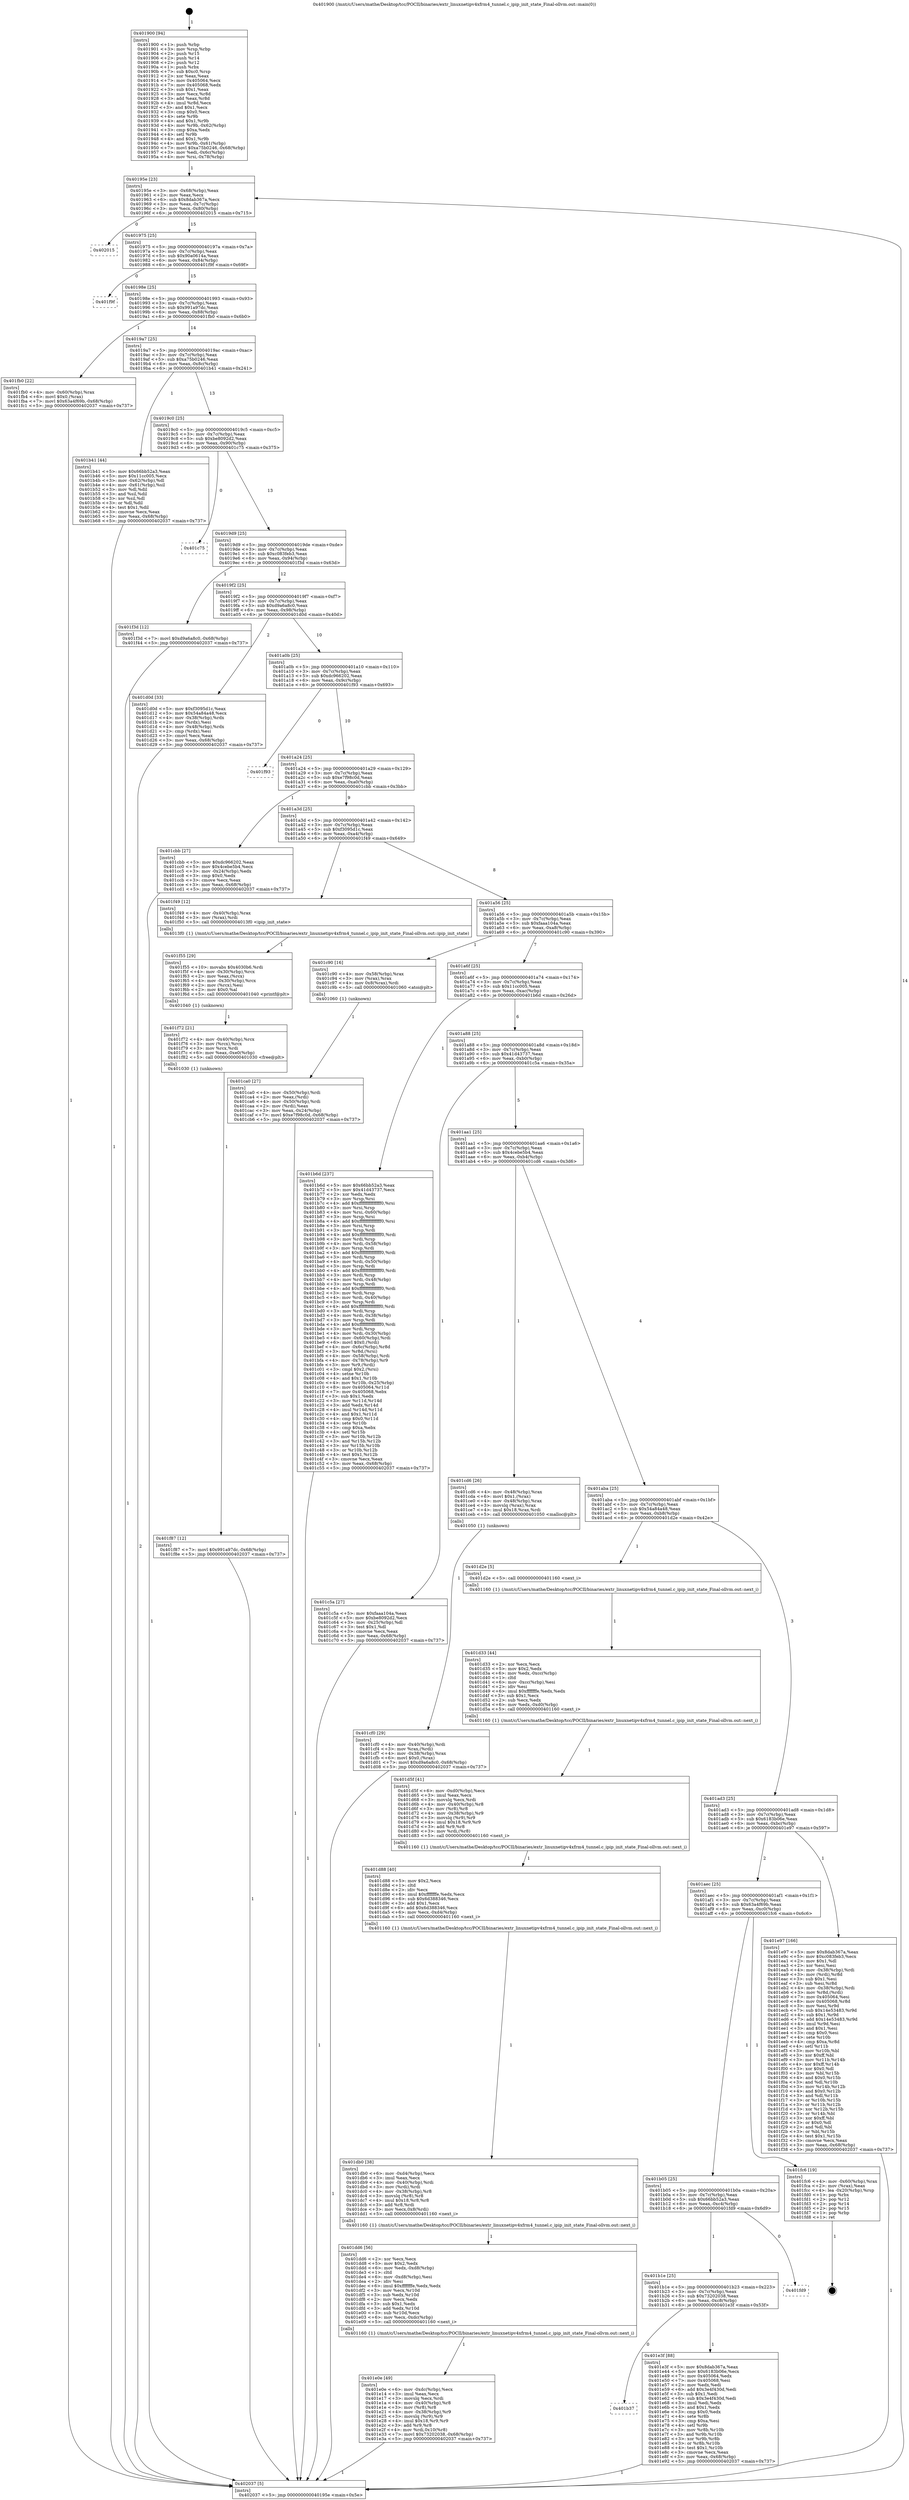 digraph "0x401900" {
  label = "0x401900 (/mnt/c/Users/mathe/Desktop/tcc/POCII/binaries/extr_linuxnetipv4xfrm4_tunnel.c_ipip_init_state_Final-ollvm.out::main(0))"
  labelloc = "t"
  node[shape=record]

  Entry [label="",width=0.3,height=0.3,shape=circle,fillcolor=black,style=filled]
  "0x40195e" [label="{
     0x40195e [23]\l
     | [instrs]\l
     &nbsp;&nbsp;0x40195e \<+3\>: mov -0x68(%rbp),%eax\l
     &nbsp;&nbsp;0x401961 \<+2\>: mov %eax,%ecx\l
     &nbsp;&nbsp;0x401963 \<+6\>: sub $0x8dab367a,%ecx\l
     &nbsp;&nbsp;0x401969 \<+3\>: mov %eax,-0x7c(%rbp)\l
     &nbsp;&nbsp;0x40196c \<+3\>: mov %ecx,-0x80(%rbp)\l
     &nbsp;&nbsp;0x40196f \<+6\>: je 0000000000402015 \<main+0x715\>\l
  }"]
  "0x402015" [label="{
     0x402015\l
  }", style=dashed]
  "0x401975" [label="{
     0x401975 [25]\l
     | [instrs]\l
     &nbsp;&nbsp;0x401975 \<+5\>: jmp 000000000040197a \<main+0x7a\>\l
     &nbsp;&nbsp;0x40197a \<+3\>: mov -0x7c(%rbp),%eax\l
     &nbsp;&nbsp;0x40197d \<+5\>: sub $0x90a0614a,%eax\l
     &nbsp;&nbsp;0x401982 \<+6\>: mov %eax,-0x84(%rbp)\l
     &nbsp;&nbsp;0x401988 \<+6\>: je 0000000000401f9f \<main+0x69f\>\l
  }"]
  Exit [label="",width=0.3,height=0.3,shape=circle,fillcolor=black,style=filled,peripheries=2]
  "0x401f9f" [label="{
     0x401f9f\l
  }", style=dashed]
  "0x40198e" [label="{
     0x40198e [25]\l
     | [instrs]\l
     &nbsp;&nbsp;0x40198e \<+5\>: jmp 0000000000401993 \<main+0x93\>\l
     &nbsp;&nbsp;0x401993 \<+3\>: mov -0x7c(%rbp),%eax\l
     &nbsp;&nbsp;0x401996 \<+5\>: sub $0x991a97dc,%eax\l
     &nbsp;&nbsp;0x40199b \<+6\>: mov %eax,-0x88(%rbp)\l
     &nbsp;&nbsp;0x4019a1 \<+6\>: je 0000000000401fb0 \<main+0x6b0\>\l
  }"]
  "0x401f87" [label="{
     0x401f87 [12]\l
     | [instrs]\l
     &nbsp;&nbsp;0x401f87 \<+7\>: movl $0x991a97dc,-0x68(%rbp)\l
     &nbsp;&nbsp;0x401f8e \<+5\>: jmp 0000000000402037 \<main+0x737\>\l
  }"]
  "0x401fb0" [label="{
     0x401fb0 [22]\l
     | [instrs]\l
     &nbsp;&nbsp;0x401fb0 \<+4\>: mov -0x60(%rbp),%rax\l
     &nbsp;&nbsp;0x401fb4 \<+6\>: movl $0x0,(%rax)\l
     &nbsp;&nbsp;0x401fba \<+7\>: movl $0x63a4f69b,-0x68(%rbp)\l
     &nbsp;&nbsp;0x401fc1 \<+5\>: jmp 0000000000402037 \<main+0x737\>\l
  }"]
  "0x4019a7" [label="{
     0x4019a7 [25]\l
     | [instrs]\l
     &nbsp;&nbsp;0x4019a7 \<+5\>: jmp 00000000004019ac \<main+0xac\>\l
     &nbsp;&nbsp;0x4019ac \<+3\>: mov -0x7c(%rbp),%eax\l
     &nbsp;&nbsp;0x4019af \<+5\>: sub $0xa75b0246,%eax\l
     &nbsp;&nbsp;0x4019b4 \<+6\>: mov %eax,-0x8c(%rbp)\l
     &nbsp;&nbsp;0x4019ba \<+6\>: je 0000000000401b41 \<main+0x241\>\l
  }"]
  "0x401f72" [label="{
     0x401f72 [21]\l
     | [instrs]\l
     &nbsp;&nbsp;0x401f72 \<+4\>: mov -0x40(%rbp),%rcx\l
     &nbsp;&nbsp;0x401f76 \<+3\>: mov (%rcx),%rcx\l
     &nbsp;&nbsp;0x401f79 \<+3\>: mov %rcx,%rdi\l
     &nbsp;&nbsp;0x401f7c \<+6\>: mov %eax,-0xe0(%rbp)\l
     &nbsp;&nbsp;0x401f82 \<+5\>: call 0000000000401030 \<free@plt\>\l
     | [calls]\l
     &nbsp;&nbsp;0x401030 \{1\} (unknown)\l
  }"]
  "0x401b41" [label="{
     0x401b41 [44]\l
     | [instrs]\l
     &nbsp;&nbsp;0x401b41 \<+5\>: mov $0x66bb52a3,%eax\l
     &nbsp;&nbsp;0x401b46 \<+5\>: mov $0x11cc005,%ecx\l
     &nbsp;&nbsp;0x401b4b \<+3\>: mov -0x62(%rbp),%dl\l
     &nbsp;&nbsp;0x401b4e \<+4\>: mov -0x61(%rbp),%sil\l
     &nbsp;&nbsp;0x401b52 \<+3\>: mov %dl,%dil\l
     &nbsp;&nbsp;0x401b55 \<+3\>: and %sil,%dil\l
     &nbsp;&nbsp;0x401b58 \<+3\>: xor %sil,%dl\l
     &nbsp;&nbsp;0x401b5b \<+3\>: or %dl,%dil\l
     &nbsp;&nbsp;0x401b5e \<+4\>: test $0x1,%dil\l
     &nbsp;&nbsp;0x401b62 \<+3\>: cmovne %ecx,%eax\l
     &nbsp;&nbsp;0x401b65 \<+3\>: mov %eax,-0x68(%rbp)\l
     &nbsp;&nbsp;0x401b68 \<+5\>: jmp 0000000000402037 \<main+0x737\>\l
  }"]
  "0x4019c0" [label="{
     0x4019c0 [25]\l
     | [instrs]\l
     &nbsp;&nbsp;0x4019c0 \<+5\>: jmp 00000000004019c5 \<main+0xc5\>\l
     &nbsp;&nbsp;0x4019c5 \<+3\>: mov -0x7c(%rbp),%eax\l
     &nbsp;&nbsp;0x4019c8 \<+5\>: sub $0xbe8092d2,%eax\l
     &nbsp;&nbsp;0x4019cd \<+6\>: mov %eax,-0x90(%rbp)\l
     &nbsp;&nbsp;0x4019d3 \<+6\>: je 0000000000401c75 \<main+0x375\>\l
  }"]
  "0x402037" [label="{
     0x402037 [5]\l
     | [instrs]\l
     &nbsp;&nbsp;0x402037 \<+5\>: jmp 000000000040195e \<main+0x5e\>\l
  }"]
  "0x401900" [label="{
     0x401900 [94]\l
     | [instrs]\l
     &nbsp;&nbsp;0x401900 \<+1\>: push %rbp\l
     &nbsp;&nbsp;0x401901 \<+3\>: mov %rsp,%rbp\l
     &nbsp;&nbsp;0x401904 \<+2\>: push %r15\l
     &nbsp;&nbsp;0x401906 \<+2\>: push %r14\l
     &nbsp;&nbsp;0x401908 \<+2\>: push %r12\l
     &nbsp;&nbsp;0x40190a \<+1\>: push %rbx\l
     &nbsp;&nbsp;0x40190b \<+7\>: sub $0xc0,%rsp\l
     &nbsp;&nbsp;0x401912 \<+2\>: xor %eax,%eax\l
     &nbsp;&nbsp;0x401914 \<+7\>: mov 0x405064,%ecx\l
     &nbsp;&nbsp;0x40191b \<+7\>: mov 0x405068,%edx\l
     &nbsp;&nbsp;0x401922 \<+3\>: sub $0x1,%eax\l
     &nbsp;&nbsp;0x401925 \<+3\>: mov %ecx,%r8d\l
     &nbsp;&nbsp;0x401928 \<+3\>: add %eax,%r8d\l
     &nbsp;&nbsp;0x40192b \<+4\>: imul %r8d,%ecx\l
     &nbsp;&nbsp;0x40192f \<+3\>: and $0x1,%ecx\l
     &nbsp;&nbsp;0x401932 \<+3\>: cmp $0x0,%ecx\l
     &nbsp;&nbsp;0x401935 \<+4\>: sete %r9b\l
     &nbsp;&nbsp;0x401939 \<+4\>: and $0x1,%r9b\l
     &nbsp;&nbsp;0x40193d \<+4\>: mov %r9b,-0x62(%rbp)\l
     &nbsp;&nbsp;0x401941 \<+3\>: cmp $0xa,%edx\l
     &nbsp;&nbsp;0x401944 \<+4\>: setl %r9b\l
     &nbsp;&nbsp;0x401948 \<+4\>: and $0x1,%r9b\l
     &nbsp;&nbsp;0x40194c \<+4\>: mov %r9b,-0x61(%rbp)\l
     &nbsp;&nbsp;0x401950 \<+7\>: movl $0xa75b0246,-0x68(%rbp)\l
     &nbsp;&nbsp;0x401957 \<+3\>: mov %edi,-0x6c(%rbp)\l
     &nbsp;&nbsp;0x40195a \<+4\>: mov %rsi,-0x78(%rbp)\l
  }"]
  "0x401f55" [label="{
     0x401f55 [29]\l
     | [instrs]\l
     &nbsp;&nbsp;0x401f55 \<+10\>: movabs $0x4030b6,%rdi\l
     &nbsp;&nbsp;0x401f5f \<+4\>: mov -0x30(%rbp),%rcx\l
     &nbsp;&nbsp;0x401f63 \<+2\>: mov %eax,(%rcx)\l
     &nbsp;&nbsp;0x401f65 \<+4\>: mov -0x30(%rbp),%rcx\l
     &nbsp;&nbsp;0x401f69 \<+2\>: mov (%rcx),%esi\l
     &nbsp;&nbsp;0x401f6b \<+2\>: mov $0x0,%al\l
     &nbsp;&nbsp;0x401f6d \<+5\>: call 0000000000401040 \<printf@plt\>\l
     | [calls]\l
     &nbsp;&nbsp;0x401040 \{1\} (unknown)\l
  }"]
  "0x401c75" [label="{
     0x401c75\l
  }", style=dashed]
  "0x4019d9" [label="{
     0x4019d9 [25]\l
     | [instrs]\l
     &nbsp;&nbsp;0x4019d9 \<+5\>: jmp 00000000004019de \<main+0xde\>\l
     &nbsp;&nbsp;0x4019de \<+3\>: mov -0x7c(%rbp),%eax\l
     &nbsp;&nbsp;0x4019e1 \<+5\>: sub $0xc083feb3,%eax\l
     &nbsp;&nbsp;0x4019e6 \<+6\>: mov %eax,-0x94(%rbp)\l
     &nbsp;&nbsp;0x4019ec \<+6\>: je 0000000000401f3d \<main+0x63d\>\l
  }"]
  "0x401b37" [label="{
     0x401b37\l
  }", style=dashed]
  "0x401f3d" [label="{
     0x401f3d [12]\l
     | [instrs]\l
     &nbsp;&nbsp;0x401f3d \<+7\>: movl $0xd9a6a8c0,-0x68(%rbp)\l
     &nbsp;&nbsp;0x401f44 \<+5\>: jmp 0000000000402037 \<main+0x737\>\l
  }"]
  "0x4019f2" [label="{
     0x4019f2 [25]\l
     | [instrs]\l
     &nbsp;&nbsp;0x4019f2 \<+5\>: jmp 00000000004019f7 \<main+0xf7\>\l
     &nbsp;&nbsp;0x4019f7 \<+3\>: mov -0x7c(%rbp),%eax\l
     &nbsp;&nbsp;0x4019fa \<+5\>: sub $0xd9a6a8c0,%eax\l
     &nbsp;&nbsp;0x4019ff \<+6\>: mov %eax,-0x98(%rbp)\l
     &nbsp;&nbsp;0x401a05 \<+6\>: je 0000000000401d0d \<main+0x40d\>\l
  }"]
  "0x401e3f" [label="{
     0x401e3f [88]\l
     | [instrs]\l
     &nbsp;&nbsp;0x401e3f \<+5\>: mov $0x8dab367a,%eax\l
     &nbsp;&nbsp;0x401e44 \<+5\>: mov $0x6183b06e,%ecx\l
     &nbsp;&nbsp;0x401e49 \<+7\>: mov 0x405064,%edx\l
     &nbsp;&nbsp;0x401e50 \<+7\>: mov 0x405068,%esi\l
     &nbsp;&nbsp;0x401e57 \<+2\>: mov %edx,%edi\l
     &nbsp;&nbsp;0x401e59 \<+6\>: add $0x3e4f430d,%edi\l
     &nbsp;&nbsp;0x401e5f \<+3\>: sub $0x1,%edi\l
     &nbsp;&nbsp;0x401e62 \<+6\>: sub $0x3e4f430d,%edi\l
     &nbsp;&nbsp;0x401e68 \<+3\>: imul %edi,%edx\l
     &nbsp;&nbsp;0x401e6b \<+3\>: and $0x1,%edx\l
     &nbsp;&nbsp;0x401e6e \<+3\>: cmp $0x0,%edx\l
     &nbsp;&nbsp;0x401e71 \<+4\>: sete %r8b\l
     &nbsp;&nbsp;0x401e75 \<+3\>: cmp $0xa,%esi\l
     &nbsp;&nbsp;0x401e78 \<+4\>: setl %r9b\l
     &nbsp;&nbsp;0x401e7c \<+3\>: mov %r8b,%r10b\l
     &nbsp;&nbsp;0x401e7f \<+3\>: and %r9b,%r10b\l
     &nbsp;&nbsp;0x401e82 \<+3\>: xor %r9b,%r8b\l
     &nbsp;&nbsp;0x401e85 \<+3\>: or %r8b,%r10b\l
     &nbsp;&nbsp;0x401e88 \<+4\>: test $0x1,%r10b\l
     &nbsp;&nbsp;0x401e8c \<+3\>: cmovne %ecx,%eax\l
     &nbsp;&nbsp;0x401e8f \<+3\>: mov %eax,-0x68(%rbp)\l
     &nbsp;&nbsp;0x401e92 \<+5\>: jmp 0000000000402037 \<main+0x737\>\l
  }"]
  "0x401d0d" [label="{
     0x401d0d [33]\l
     | [instrs]\l
     &nbsp;&nbsp;0x401d0d \<+5\>: mov $0xf3095d1c,%eax\l
     &nbsp;&nbsp;0x401d12 \<+5\>: mov $0x54a84a48,%ecx\l
     &nbsp;&nbsp;0x401d17 \<+4\>: mov -0x38(%rbp),%rdx\l
     &nbsp;&nbsp;0x401d1b \<+2\>: mov (%rdx),%esi\l
     &nbsp;&nbsp;0x401d1d \<+4\>: mov -0x48(%rbp),%rdx\l
     &nbsp;&nbsp;0x401d21 \<+2\>: cmp (%rdx),%esi\l
     &nbsp;&nbsp;0x401d23 \<+3\>: cmovl %ecx,%eax\l
     &nbsp;&nbsp;0x401d26 \<+3\>: mov %eax,-0x68(%rbp)\l
     &nbsp;&nbsp;0x401d29 \<+5\>: jmp 0000000000402037 \<main+0x737\>\l
  }"]
  "0x401a0b" [label="{
     0x401a0b [25]\l
     | [instrs]\l
     &nbsp;&nbsp;0x401a0b \<+5\>: jmp 0000000000401a10 \<main+0x110\>\l
     &nbsp;&nbsp;0x401a10 \<+3\>: mov -0x7c(%rbp),%eax\l
     &nbsp;&nbsp;0x401a13 \<+5\>: sub $0xdc966202,%eax\l
     &nbsp;&nbsp;0x401a18 \<+6\>: mov %eax,-0x9c(%rbp)\l
     &nbsp;&nbsp;0x401a1e \<+6\>: je 0000000000401f93 \<main+0x693\>\l
  }"]
  "0x401b1e" [label="{
     0x401b1e [25]\l
     | [instrs]\l
     &nbsp;&nbsp;0x401b1e \<+5\>: jmp 0000000000401b23 \<main+0x223\>\l
     &nbsp;&nbsp;0x401b23 \<+3\>: mov -0x7c(%rbp),%eax\l
     &nbsp;&nbsp;0x401b26 \<+5\>: sub $0x73202038,%eax\l
     &nbsp;&nbsp;0x401b2b \<+6\>: mov %eax,-0xc8(%rbp)\l
     &nbsp;&nbsp;0x401b31 \<+6\>: je 0000000000401e3f \<main+0x53f\>\l
  }"]
  "0x401f93" [label="{
     0x401f93\l
  }", style=dashed]
  "0x401a24" [label="{
     0x401a24 [25]\l
     | [instrs]\l
     &nbsp;&nbsp;0x401a24 \<+5\>: jmp 0000000000401a29 \<main+0x129\>\l
     &nbsp;&nbsp;0x401a29 \<+3\>: mov -0x7c(%rbp),%eax\l
     &nbsp;&nbsp;0x401a2c \<+5\>: sub $0xe7f98c0d,%eax\l
     &nbsp;&nbsp;0x401a31 \<+6\>: mov %eax,-0xa0(%rbp)\l
     &nbsp;&nbsp;0x401a37 \<+6\>: je 0000000000401cbb \<main+0x3bb\>\l
  }"]
  "0x401fd9" [label="{
     0x401fd9\l
  }", style=dashed]
  "0x401cbb" [label="{
     0x401cbb [27]\l
     | [instrs]\l
     &nbsp;&nbsp;0x401cbb \<+5\>: mov $0xdc966202,%eax\l
     &nbsp;&nbsp;0x401cc0 \<+5\>: mov $0x4cebe5b4,%ecx\l
     &nbsp;&nbsp;0x401cc5 \<+3\>: mov -0x24(%rbp),%edx\l
     &nbsp;&nbsp;0x401cc8 \<+3\>: cmp $0x0,%edx\l
     &nbsp;&nbsp;0x401ccb \<+3\>: cmove %ecx,%eax\l
     &nbsp;&nbsp;0x401cce \<+3\>: mov %eax,-0x68(%rbp)\l
     &nbsp;&nbsp;0x401cd1 \<+5\>: jmp 0000000000402037 \<main+0x737\>\l
  }"]
  "0x401a3d" [label="{
     0x401a3d [25]\l
     | [instrs]\l
     &nbsp;&nbsp;0x401a3d \<+5\>: jmp 0000000000401a42 \<main+0x142\>\l
     &nbsp;&nbsp;0x401a42 \<+3\>: mov -0x7c(%rbp),%eax\l
     &nbsp;&nbsp;0x401a45 \<+5\>: sub $0xf3095d1c,%eax\l
     &nbsp;&nbsp;0x401a4a \<+6\>: mov %eax,-0xa4(%rbp)\l
     &nbsp;&nbsp;0x401a50 \<+6\>: je 0000000000401f49 \<main+0x649\>\l
  }"]
  "0x401b05" [label="{
     0x401b05 [25]\l
     | [instrs]\l
     &nbsp;&nbsp;0x401b05 \<+5\>: jmp 0000000000401b0a \<main+0x20a\>\l
     &nbsp;&nbsp;0x401b0a \<+3\>: mov -0x7c(%rbp),%eax\l
     &nbsp;&nbsp;0x401b0d \<+5\>: sub $0x66bb52a3,%eax\l
     &nbsp;&nbsp;0x401b12 \<+6\>: mov %eax,-0xc4(%rbp)\l
     &nbsp;&nbsp;0x401b18 \<+6\>: je 0000000000401fd9 \<main+0x6d9\>\l
  }"]
  "0x401f49" [label="{
     0x401f49 [12]\l
     | [instrs]\l
     &nbsp;&nbsp;0x401f49 \<+4\>: mov -0x40(%rbp),%rax\l
     &nbsp;&nbsp;0x401f4d \<+3\>: mov (%rax),%rdi\l
     &nbsp;&nbsp;0x401f50 \<+5\>: call 00000000004013f0 \<ipip_init_state\>\l
     | [calls]\l
     &nbsp;&nbsp;0x4013f0 \{1\} (/mnt/c/Users/mathe/Desktop/tcc/POCII/binaries/extr_linuxnetipv4xfrm4_tunnel.c_ipip_init_state_Final-ollvm.out::ipip_init_state)\l
  }"]
  "0x401a56" [label="{
     0x401a56 [25]\l
     | [instrs]\l
     &nbsp;&nbsp;0x401a56 \<+5\>: jmp 0000000000401a5b \<main+0x15b\>\l
     &nbsp;&nbsp;0x401a5b \<+3\>: mov -0x7c(%rbp),%eax\l
     &nbsp;&nbsp;0x401a5e \<+5\>: sub $0xfaaa104a,%eax\l
     &nbsp;&nbsp;0x401a63 \<+6\>: mov %eax,-0xa8(%rbp)\l
     &nbsp;&nbsp;0x401a69 \<+6\>: je 0000000000401c90 \<main+0x390\>\l
  }"]
  "0x401fc6" [label="{
     0x401fc6 [19]\l
     | [instrs]\l
     &nbsp;&nbsp;0x401fc6 \<+4\>: mov -0x60(%rbp),%rax\l
     &nbsp;&nbsp;0x401fca \<+2\>: mov (%rax),%eax\l
     &nbsp;&nbsp;0x401fcc \<+4\>: lea -0x20(%rbp),%rsp\l
     &nbsp;&nbsp;0x401fd0 \<+1\>: pop %rbx\l
     &nbsp;&nbsp;0x401fd1 \<+2\>: pop %r12\l
     &nbsp;&nbsp;0x401fd3 \<+2\>: pop %r14\l
     &nbsp;&nbsp;0x401fd5 \<+2\>: pop %r15\l
     &nbsp;&nbsp;0x401fd7 \<+1\>: pop %rbp\l
     &nbsp;&nbsp;0x401fd8 \<+1\>: ret\l
  }"]
  "0x401c90" [label="{
     0x401c90 [16]\l
     | [instrs]\l
     &nbsp;&nbsp;0x401c90 \<+4\>: mov -0x58(%rbp),%rax\l
     &nbsp;&nbsp;0x401c94 \<+3\>: mov (%rax),%rax\l
     &nbsp;&nbsp;0x401c97 \<+4\>: mov 0x8(%rax),%rdi\l
     &nbsp;&nbsp;0x401c9b \<+5\>: call 0000000000401060 \<atoi@plt\>\l
     | [calls]\l
     &nbsp;&nbsp;0x401060 \{1\} (unknown)\l
  }"]
  "0x401a6f" [label="{
     0x401a6f [25]\l
     | [instrs]\l
     &nbsp;&nbsp;0x401a6f \<+5\>: jmp 0000000000401a74 \<main+0x174\>\l
     &nbsp;&nbsp;0x401a74 \<+3\>: mov -0x7c(%rbp),%eax\l
     &nbsp;&nbsp;0x401a77 \<+5\>: sub $0x11cc005,%eax\l
     &nbsp;&nbsp;0x401a7c \<+6\>: mov %eax,-0xac(%rbp)\l
     &nbsp;&nbsp;0x401a82 \<+6\>: je 0000000000401b6d \<main+0x26d\>\l
  }"]
  "0x401aec" [label="{
     0x401aec [25]\l
     | [instrs]\l
     &nbsp;&nbsp;0x401aec \<+5\>: jmp 0000000000401af1 \<main+0x1f1\>\l
     &nbsp;&nbsp;0x401af1 \<+3\>: mov -0x7c(%rbp),%eax\l
     &nbsp;&nbsp;0x401af4 \<+5\>: sub $0x63a4f69b,%eax\l
     &nbsp;&nbsp;0x401af9 \<+6\>: mov %eax,-0xc0(%rbp)\l
     &nbsp;&nbsp;0x401aff \<+6\>: je 0000000000401fc6 \<main+0x6c6\>\l
  }"]
  "0x401b6d" [label="{
     0x401b6d [237]\l
     | [instrs]\l
     &nbsp;&nbsp;0x401b6d \<+5\>: mov $0x66bb52a3,%eax\l
     &nbsp;&nbsp;0x401b72 \<+5\>: mov $0x41d43737,%ecx\l
     &nbsp;&nbsp;0x401b77 \<+2\>: xor %edx,%edx\l
     &nbsp;&nbsp;0x401b79 \<+3\>: mov %rsp,%rsi\l
     &nbsp;&nbsp;0x401b7c \<+4\>: add $0xfffffffffffffff0,%rsi\l
     &nbsp;&nbsp;0x401b80 \<+3\>: mov %rsi,%rsp\l
     &nbsp;&nbsp;0x401b83 \<+4\>: mov %rsi,-0x60(%rbp)\l
     &nbsp;&nbsp;0x401b87 \<+3\>: mov %rsp,%rsi\l
     &nbsp;&nbsp;0x401b8a \<+4\>: add $0xfffffffffffffff0,%rsi\l
     &nbsp;&nbsp;0x401b8e \<+3\>: mov %rsi,%rsp\l
     &nbsp;&nbsp;0x401b91 \<+3\>: mov %rsp,%rdi\l
     &nbsp;&nbsp;0x401b94 \<+4\>: add $0xfffffffffffffff0,%rdi\l
     &nbsp;&nbsp;0x401b98 \<+3\>: mov %rdi,%rsp\l
     &nbsp;&nbsp;0x401b9b \<+4\>: mov %rdi,-0x58(%rbp)\l
     &nbsp;&nbsp;0x401b9f \<+3\>: mov %rsp,%rdi\l
     &nbsp;&nbsp;0x401ba2 \<+4\>: add $0xfffffffffffffff0,%rdi\l
     &nbsp;&nbsp;0x401ba6 \<+3\>: mov %rdi,%rsp\l
     &nbsp;&nbsp;0x401ba9 \<+4\>: mov %rdi,-0x50(%rbp)\l
     &nbsp;&nbsp;0x401bad \<+3\>: mov %rsp,%rdi\l
     &nbsp;&nbsp;0x401bb0 \<+4\>: add $0xfffffffffffffff0,%rdi\l
     &nbsp;&nbsp;0x401bb4 \<+3\>: mov %rdi,%rsp\l
     &nbsp;&nbsp;0x401bb7 \<+4\>: mov %rdi,-0x48(%rbp)\l
     &nbsp;&nbsp;0x401bbb \<+3\>: mov %rsp,%rdi\l
     &nbsp;&nbsp;0x401bbe \<+4\>: add $0xfffffffffffffff0,%rdi\l
     &nbsp;&nbsp;0x401bc2 \<+3\>: mov %rdi,%rsp\l
     &nbsp;&nbsp;0x401bc5 \<+4\>: mov %rdi,-0x40(%rbp)\l
     &nbsp;&nbsp;0x401bc9 \<+3\>: mov %rsp,%rdi\l
     &nbsp;&nbsp;0x401bcc \<+4\>: add $0xfffffffffffffff0,%rdi\l
     &nbsp;&nbsp;0x401bd0 \<+3\>: mov %rdi,%rsp\l
     &nbsp;&nbsp;0x401bd3 \<+4\>: mov %rdi,-0x38(%rbp)\l
     &nbsp;&nbsp;0x401bd7 \<+3\>: mov %rsp,%rdi\l
     &nbsp;&nbsp;0x401bda \<+4\>: add $0xfffffffffffffff0,%rdi\l
     &nbsp;&nbsp;0x401bde \<+3\>: mov %rdi,%rsp\l
     &nbsp;&nbsp;0x401be1 \<+4\>: mov %rdi,-0x30(%rbp)\l
     &nbsp;&nbsp;0x401be5 \<+4\>: mov -0x60(%rbp),%rdi\l
     &nbsp;&nbsp;0x401be9 \<+6\>: movl $0x0,(%rdi)\l
     &nbsp;&nbsp;0x401bef \<+4\>: mov -0x6c(%rbp),%r8d\l
     &nbsp;&nbsp;0x401bf3 \<+3\>: mov %r8d,(%rsi)\l
     &nbsp;&nbsp;0x401bf6 \<+4\>: mov -0x58(%rbp),%rdi\l
     &nbsp;&nbsp;0x401bfa \<+4\>: mov -0x78(%rbp),%r9\l
     &nbsp;&nbsp;0x401bfe \<+3\>: mov %r9,(%rdi)\l
     &nbsp;&nbsp;0x401c01 \<+3\>: cmpl $0x2,(%rsi)\l
     &nbsp;&nbsp;0x401c04 \<+4\>: setne %r10b\l
     &nbsp;&nbsp;0x401c08 \<+4\>: and $0x1,%r10b\l
     &nbsp;&nbsp;0x401c0c \<+4\>: mov %r10b,-0x25(%rbp)\l
     &nbsp;&nbsp;0x401c10 \<+8\>: mov 0x405064,%r11d\l
     &nbsp;&nbsp;0x401c18 \<+7\>: mov 0x405068,%ebx\l
     &nbsp;&nbsp;0x401c1f \<+3\>: sub $0x1,%edx\l
     &nbsp;&nbsp;0x401c22 \<+3\>: mov %r11d,%r14d\l
     &nbsp;&nbsp;0x401c25 \<+3\>: add %edx,%r14d\l
     &nbsp;&nbsp;0x401c28 \<+4\>: imul %r14d,%r11d\l
     &nbsp;&nbsp;0x401c2c \<+4\>: and $0x1,%r11d\l
     &nbsp;&nbsp;0x401c30 \<+4\>: cmp $0x0,%r11d\l
     &nbsp;&nbsp;0x401c34 \<+4\>: sete %r10b\l
     &nbsp;&nbsp;0x401c38 \<+3\>: cmp $0xa,%ebx\l
     &nbsp;&nbsp;0x401c3b \<+4\>: setl %r15b\l
     &nbsp;&nbsp;0x401c3f \<+3\>: mov %r10b,%r12b\l
     &nbsp;&nbsp;0x401c42 \<+3\>: and %r15b,%r12b\l
     &nbsp;&nbsp;0x401c45 \<+3\>: xor %r15b,%r10b\l
     &nbsp;&nbsp;0x401c48 \<+3\>: or %r10b,%r12b\l
     &nbsp;&nbsp;0x401c4b \<+4\>: test $0x1,%r12b\l
     &nbsp;&nbsp;0x401c4f \<+3\>: cmovne %ecx,%eax\l
     &nbsp;&nbsp;0x401c52 \<+3\>: mov %eax,-0x68(%rbp)\l
     &nbsp;&nbsp;0x401c55 \<+5\>: jmp 0000000000402037 \<main+0x737\>\l
  }"]
  "0x401a88" [label="{
     0x401a88 [25]\l
     | [instrs]\l
     &nbsp;&nbsp;0x401a88 \<+5\>: jmp 0000000000401a8d \<main+0x18d\>\l
     &nbsp;&nbsp;0x401a8d \<+3\>: mov -0x7c(%rbp),%eax\l
     &nbsp;&nbsp;0x401a90 \<+5\>: sub $0x41d43737,%eax\l
     &nbsp;&nbsp;0x401a95 \<+6\>: mov %eax,-0xb0(%rbp)\l
     &nbsp;&nbsp;0x401a9b \<+6\>: je 0000000000401c5a \<main+0x35a\>\l
  }"]
  "0x401e97" [label="{
     0x401e97 [166]\l
     | [instrs]\l
     &nbsp;&nbsp;0x401e97 \<+5\>: mov $0x8dab367a,%eax\l
     &nbsp;&nbsp;0x401e9c \<+5\>: mov $0xc083feb3,%ecx\l
     &nbsp;&nbsp;0x401ea1 \<+2\>: mov $0x1,%dl\l
     &nbsp;&nbsp;0x401ea3 \<+2\>: xor %esi,%esi\l
     &nbsp;&nbsp;0x401ea5 \<+4\>: mov -0x38(%rbp),%rdi\l
     &nbsp;&nbsp;0x401ea9 \<+3\>: mov (%rdi),%r8d\l
     &nbsp;&nbsp;0x401eac \<+3\>: sub $0x1,%esi\l
     &nbsp;&nbsp;0x401eaf \<+3\>: sub %esi,%r8d\l
     &nbsp;&nbsp;0x401eb2 \<+4\>: mov -0x38(%rbp),%rdi\l
     &nbsp;&nbsp;0x401eb6 \<+3\>: mov %r8d,(%rdi)\l
     &nbsp;&nbsp;0x401eb9 \<+7\>: mov 0x405064,%esi\l
     &nbsp;&nbsp;0x401ec0 \<+8\>: mov 0x405068,%r8d\l
     &nbsp;&nbsp;0x401ec8 \<+3\>: mov %esi,%r9d\l
     &nbsp;&nbsp;0x401ecb \<+7\>: sub $0x14e53483,%r9d\l
     &nbsp;&nbsp;0x401ed2 \<+4\>: sub $0x1,%r9d\l
     &nbsp;&nbsp;0x401ed6 \<+7\>: add $0x14e53483,%r9d\l
     &nbsp;&nbsp;0x401edd \<+4\>: imul %r9d,%esi\l
     &nbsp;&nbsp;0x401ee1 \<+3\>: and $0x1,%esi\l
     &nbsp;&nbsp;0x401ee4 \<+3\>: cmp $0x0,%esi\l
     &nbsp;&nbsp;0x401ee7 \<+4\>: sete %r10b\l
     &nbsp;&nbsp;0x401eeb \<+4\>: cmp $0xa,%r8d\l
     &nbsp;&nbsp;0x401eef \<+4\>: setl %r11b\l
     &nbsp;&nbsp;0x401ef3 \<+3\>: mov %r10b,%bl\l
     &nbsp;&nbsp;0x401ef6 \<+3\>: xor $0xff,%bl\l
     &nbsp;&nbsp;0x401ef9 \<+3\>: mov %r11b,%r14b\l
     &nbsp;&nbsp;0x401efc \<+4\>: xor $0xff,%r14b\l
     &nbsp;&nbsp;0x401f00 \<+3\>: xor $0x0,%dl\l
     &nbsp;&nbsp;0x401f03 \<+3\>: mov %bl,%r15b\l
     &nbsp;&nbsp;0x401f06 \<+4\>: and $0x0,%r15b\l
     &nbsp;&nbsp;0x401f0a \<+3\>: and %dl,%r10b\l
     &nbsp;&nbsp;0x401f0d \<+3\>: mov %r14b,%r12b\l
     &nbsp;&nbsp;0x401f10 \<+4\>: and $0x0,%r12b\l
     &nbsp;&nbsp;0x401f14 \<+3\>: and %dl,%r11b\l
     &nbsp;&nbsp;0x401f17 \<+3\>: or %r10b,%r15b\l
     &nbsp;&nbsp;0x401f1a \<+3\>: or %r11b,%r12b\l
     &nbsp;&nbsp;0x401f1d \<+3\>: xor %r12b,%r15b\l
     &nbsp;&nbsp;0x401f20 \<+3\>: or %r14b,%bl\l
     &nbsp;&nbsp;0x401f23 \<+3\>: xor $0xff,%bl\l
     &nbsp;&nbsp;0x401f26 \<+3\>: or $0x0,%dl\l
     &nbsp;&nbsp;0x401f29 \<+2\>: and %dl,%bl\l
     &nbsp;&nbsp;0x401f2b \<+3\>: or %bl,%r15b\l
     &nbsp;&nbsp;0x401f2e \<+4\>: test $0x1,%r15b\l
     &nbsp;&nbsp;0x401f32 \<+3\>: cmovne %ecx,%eax\l
     &nbsp;&nbsp;0x401f35 \<+3\>: mov %eax,-0x68(%rbp)\l
     &nbsp;&nbsp;0x401f38 \<+5\>: jmp 0000000000402037 \<main+0x737\>\l
  }"]
  "0x401e0e" [label="{
     0x401e0e [49]\l
     | [instrs]\l
     &nbsp;&nbsp;0x401e0e \<+6\>: mov -0xdc(%rbp),%ecx\l
     &nbsp;&nbsp;0x401e14 \<+3\>: imul %eax,%ecx\l
     &nbsp;&nbsp;0x401e17 \<+3\>: movslq %ecx,%rdi\l
     &nbsp;&nbsp;0x401e1a \<+4\>: mov -0x40(%rbp),%r8\l
     &nbsp;&nbsp;0x401e1e \<+3\>: mov (%r8),%r8\l
     &nbsp;&nbsp;0x401e21 \<+4\>: mov -0x38(%rbp),%r9\l
     &nbsp;&nbsp;0x401e25 \<+3\>: movslq (%r9),%r9\l
     &nbsp;&nbsp;0x401e28 \<+4\>: imul $0x18,%r9,%r9\l
     &nbsp;&nbsp;0x401e2c \<+3\>: add %r9,%r8\l
     &nbsp;&nbsp;0x401e2f \<+4\>: mov %rdi,0x10(%r8)\l
     &nbsp;&nbsp;0x401e33 \<+7\>: movl $0x73202038,-0x68(%rbp)\l
     &nbsp;&nbsp;0x401e3a \<+5\>: jmp 0000000000402037 \<main+0x737\>\l
  }"]
  "0x401c5a" [label="{
     0x401c5a [27]\l
     | [instrs]\l
     &nbsp;&nbsp;0x401c5a \<+5\>: mov $0xfaaa104a,%eax\l
     &nbsp;&nbsp;0x401c5f \<+5\>: mov $0xbe8092d2,%ecx\l
     &nbsp;&nbsp;0x401c64 \<+3\>: mov -0x25(%rbp),%dl\l
     &nbsp;&nbsp;0x401c67 \<+3\>: test $0x1,%dl\l
     &nbsp;&nbsp;0x401c6a \<+3\>: cmovne %ecx,%eax\l
     &nbsp;&nbsp;0x401c6d \<+3\>: mov %eax,-0x68(%rbp)\l
     &nbsp;&nbsp;0x401c70 \<+5\>: jmp 0000000000402037 \<main+0x737\>\l
  }"]
  "0x401aa1" [label="{
     0x401aa1 [25]\l
     | [instrs]\l
     &nbsp;&nbsp;0x401aa1 \<+5\>: jmp 0000000000401aa6 \<main+0x1a6\>\l
     &nbsp;&nbsp;0x401aa6 \<+3\>: mov -0x7c(%rbp),%eax\l
     &nbsp;&nbsp;0x401aa9 \<+5\>: sub $0x4cebe5b4,%eax\l
     &nbsp;&nbsp;0x401aae \<+6\>: mov %eax,-0xb4(%rbp)\l
     &nbsp;&nbsp;0x401ab4 \<+6\>: je 0000000000401cd6 \<main+0x3d6\>\l
  }"]
  "0x401ca0" [label="{
     0x401ca0 [27]\l
     | [instrs]\l
     &nbsp;&nbsp;0x401ca0 \<+4\>: mov -0x50(%rbp),%rdi\l
     &nbsp;&nbsp;0x401ca4 \<+2\>: mov %eax,(%rdi)\l
     &nbsp;&nbsp;0x401ca6 \<+4\>: mov -0x50(%rbp),%rdi\l
     &nbsp;&nbsp;0x401caa \<+2\>: mov (%rdi),%eax\l
     &nbsp;&nbsp;0x401cac \<+3\>: mov %eax,-0x24(%rbp)\l
     &nbsp;&nbsp;0x401caf \<+7\>: movl $0xe7f98c0d,-0x68(%rbp)\l
     &nbsp;&nbsp;0x401cb6 \<+5\>: jmp 0000000000402037 \<main+0x737\>\l
  }"]
  "0x401dd6" [label="{
     0x401dd6 [56]\l
     | [instrs]\l
     &nbsp;&nbsp;0x401dd6 \<+2\>: xor %ecx,%ecx\l
     &nbsp;&nbsp;0x401dd8 \<+5\>: mov $0x2,%edx\l
     &nbsp;&nbsp;0x401ddd \<+6\>: mov %edx,-0xd8(%rbp)\l
     &nbsp;&nbsp;0x401de3 \<+1\>: cltd\l
     &nbsp;&nbsp;0x401de4 \<+6\>: mov -0xd8(%rbp),%esi\l
     &nbsp;&nbsp;0x401dea \<+2\>: idiv %esi\l
     &nbsp;&nbsp;0x401dec \<+6\>: imul $0xfffffffe,%edx,%edx\l
     &nbsp;&nbsp;0x401df2 \<+3\>: mov %ecx,%r10d\l
     &nbsp;&nbsp;0x401df5 \<+3\>: sub %edx,%r10d\l
     &nbsp;&nbsp;0x401df8 \<+2\>: mov %ecx,%edx\l
     &nbsp;&nbsp;0x401dfa \<+3\>: sub $0x1,%edx\l
     &nbsp;&nbsp;0x401dfd \<+3\>: add %edx,%r10d\l
     &nbsp;&nbsp;0x401e00 \<+3\>: sub %r10d,%ecx\l
     &nbsp;&nbsp;0x401e03 \<+6\>: mov %ecx,-0xdc(%rbp)\l
     &nbsp;&nbsp;0x401e09 \<+5\>: call 0000000000401160 \<next_i\>\l
     | [calls]\l
     &nbsp;&nbsp;0x401160 \{1\} (/mnt/c/Users/mathe/Desktop/tcc/POCII/binaries/extr_linuxnetipv4xfrm4_tunnel.c_ipip_init_state_Final-ollvm.out::next_i)\l
  }"]
  "0x401cd6" [label="{
     0x401cd6 [26]\l
     | [instrs]\l
     &nbsp;&nbsp;0x401cd6 \<+4\>: mov -0x48(%rbp),%rax\l
     &nbsp;&nbsp;0x401cda \<+6\>: movl $0x1,(%rax)\l
     &nbsp;&nbsp;0x401ce0 \<+4\>: mov -0x48(%rbp),%rax\l
     &nbsp;&nbsp;0x401ce4 \<+3\>: movslq (%rax),%rax\l
     &nbsp;&nbsp;0x401ce7 \<+4\>: imul $0x18,%rax,%rdi\l
     &nbsp;&nbsp;0x401ceb \<+5\>: call 0000000000401050 \<malloc@plt\>\l
     | [calls]\l
     &nbsp;&nbsp;0x401050 \{1\} (unknown)\l
  }"]
  "0x401aba" [label="{
     0x401aba [25]\l
     | [instrs]\l
     &nbsp;&nbsp;0x401aba \<+5\>: jmp 0000000000401abf \<main+0x1bf\>\l
     &nbsp;&nbsp;0x401abf \<+3\>: mov -0x7c(%rbp),%eax\l
     &nbsp;&nbsp;0x401ac2 \<+5\>: sub $0x54a84a48,%eax\l
     &nbsp;&nbsp;0x401ac7 \<+6\>: mov %eax,-0xb8(%rbp)\l
     &nbsp;&nbsp;0x401acd \<+6\>: je 0000000000401d2e \<main+0x42e\>\l
  }"]
  "0x401cf0" [label="{
     0x401cf0 [29]\l
     | [instrs]\l
     &nbsp;&nbsp;0x401cf0 \<+4\>: mov -0x40(%rbp),%rdi\l
     &nbsp;&nbsp;0x401cf4 \<+3\>: mov %rax,(%rdi)\l
     &nbsp;&nbsp;0x401cf7 \<+4\>: mov -0x38(%rbp),%rax\l
     &nbsp;&nbsp;0x401cfb \<+6\>: movl $0x0,(%rax)\l
     &nbsp;&nbsp;0x401d01 \<+7\>: movl $0xd9a6a8c0,-0x68(%rbp)\l
     &nbsp;&nbsp;0x401d08 \<+5\>: jmp 0000000000402037 \<main+0x737\>\l
  }"]
  "0x401db0" [label="{
     0x401db0 [38]\l
     | [instrs]\l
     &nbsp;&nbsp;0x401db0 \<+6\>: mov -0xd4(%rbp),%ecx\l
     &nbsp;&nbsp;0x401db6 \<+3\>: imul %eax,%ecx\l
     &nbsp;&nbsp;0x401db9 \<+4\>: mov -0x40(%rbp),%rdi\l
     &nbsp;&nbsp;0x401dbd \<+3\>: mov (%rdi),%rdi\l
     &nbsp;&nbsp;0x401dc0 \<+4\>: mov -0x38(%rbp),%r8\l
     &nbsp;&nbsp;0x401dc4 \<+3\>: movslq (%r8),%r8\l
     &nbsp;&nbsp;0x401dc7 \<+4\>: imul $0x18,%r8,%r8\l
     &nbsp;&nbsp;0x401dcb \<+3\>: add %r8,%rdi\l
     &nbsp;&nbsp;0x401dce \<+3\>: mov %ecx,0x8(%rdi)\l
     &nbsp;&nbsp;0x401dd1 \<+5\>: call 0000000000401160 \<next_i\>\l
     | [calls]\l
     &nbsp;&nbsp;0x401160 \{1\} (/mnt/c/Users/mathe/Desktop/tcc/POCII/binaries/extr_linuxnetipv4xfrm4_tunnel.c_ipip_init_state_Final-ollvm.out::next_i)\l
  }"]
  "0x401d2e" [label="{
     0x401d2e [5]\l
     | [instrs]\l
     &nbsp;&nbsp;0x401d2e \<+5\>: call 0000000000401160 \<next_i\>\l
     | [calls]\l
     &nbsp;&nbsp;0x401160 \{1\} (/mnt/c/Users/mathe/Desktop/tcc/POCII/binaries/extr_linuxnetipv4xfrm4_tunnel.c_ipip_init_state_Final-ollvm.out::next_i)\l
  }"]
  "0x401ad3" [label="{
     0x401ad3 [25]\l
     | [instrs]\l
     &nbsp;&nbsp;0x401ad3 \<+5\>: jmp 0000000000401ad8 \<main+0x1d8\>\l
     &nbsp;&nbsp;0x401ad8 \<+3\>: mov -0x7c(%rbp),%eax\l
     &nbsp;&nbsp;0x401adb \<+5\>: sub $0x6183b06e,%eax\l
     &nbsp;&nbsp;0x401ae0 \<+6\>: mov %eax,-0xbc(%rbp)\l
     &nbsp;&nbsp;0x401ae6 \<+6\>: je 0000000000401e97 \<main+0x597\>\l
  }"]
  "0x401d33" [label="{
     0x401d33 [44]\l
     | [instrs]\l
     &nbsp;&nbsp;0x401d33 \<+2\>: xor %ecx,%ecx\l
     &nbsp;&nbsp;0x401d35 \<+5\>: mov $0x2,%edx\l
     &nbsp;&nbsp;0x401d3a \<+6\>: mov %edx,-0xcc(%rbp)\l
     &nbsp;&nbsp;0x401d40 \<+1\>: cltd\l
     &nbsp;&nbsp;0x401d41 \<+6\>: mov -0xcc(%rbp),%esi\l
     &nbsp;&nbsp;0x401d47 \<+2\>: idiv %esi\l
     &nbsp;&nbsp;0x401d49 \<+6\>: imul $0xfffffffe,%edx,%edx\l
     &nbsp;&nbsp;0x401d4f \<+3\>: sub $0x1,%ecx\l
     &nbsp;&nbsp;0x401d52 \<+2\>: sub %ecx,%edx\l
     &nbsp;&nbsp;0x401d54 \<+6\>: mov %edx,-0xd0(%rbp)\l
     &nbsp;&nbsp;0x401d5a \<+5\>: call 0000000000401160 \<next_i\>\l
     | [calls]\l
     &nbsp;&nbsp;0x401160 \{1\} (/mnt/c/Users/mathe/Desktop/tcc/POCII/binaries/extr_linuxnetipv4xfrm4_tunnel.c_ipip_init_state_Final-ollvm.out::next_i)\l
  }"]
  "0x401d5f" [label="{
     0x401d5f [41]\l
     | [instrs]\l
     &nbsp;&nbsp;0x401d5f \<+6\>: mov -0xd0(%rbp),%ecx\l
     &nbsp;&nbsp;0x401d65 \<+3\>: imul %eax,%ecx\l
     &nbsp;&nbsp;0x401d68 \<+3\>: movslq %ecx,%rdi\l
     &nbsp;&nbsp;0x401d6b \<+4\>: mov -0x40(%rbp),%r8\l
     &nbsp;&nbsp;0x401d6f \<+3\>: mov (%r8),%r8\l
     &nbsp;&nbsp;0x401d72 \<+4\>: mov -0x38(%rbp),%r9\l
     &nbsp;&nbsp;0x401d76 \<+3\>: movslq (%r9),%r9\l
     &nbsp;&nbsp;0x401d79 \<+4\>: imul $0x18,%r9,%r9\l
     &nbsp;&nbsp;0x401d7d \<+3\>: add %r9,%r8\l
     &nbsp;&nbsp;0x401d80 \<+3\>: mov %rdi,(%r8)\l
     &nbsp;&nbsp;0x401d83 \<+5\>: call 0000000000401160 \<next_i\>\l
     | [calls]\l
     &nbsp;&nbsp;0x401160 \{1\} (/mnt/c/Users/mathe/Desktop/tcc/POCII/binaries/extr_linuxnetipv4xfrm4_tunnel.c_ipip_init_state_Final-ollvm.out::next_i)\l
  }"]
  "0x401d88" [label="{
     0x401d88 [40]\l
     | [instrs]\l
     &nbsp;&nbsp;0x401d88 \<+5\>: mov $0x2,%ecx\l
     &nbsp;&nbsp;0x401d8d \<+1\>: cltd\l
     &nbsp;&nbsp;0x401d8e \<+2\>: idiv %ecx\l
     &nbsp;&nbsp;0x401d90 \<+6\>: imul $0xfffffffe,%edx,%ecx\l
     &nbsp;&nbsp;0x401d96 \<+6\>: sub $0x6d388346,%ecx\l
     &nbsp;&nbsp;0x401d9c \<+3\>: add $0x1,%ecx\l
     &nbsp;&nbsp;0x401d9f \<+6\>: add $0x6d388346,%ecx\l
     &nbsp;&nbsp;0x401da5 \<+6\>: mov %ecx,-0xd4(%rbp)\l
     &nbsp;&nbsp;0x401dab \<+5\>: call 0000000000401160 \<next_i\>\l
     | [calls]\l
     &nbsp;&nbsp;0x401160 \{1\} (/mnt/c/Users/mathe/Desktop/tcc/POCII/binaries/extr_linuxnetipv4xfrm4_tunnel.c_ipip_init_state_Final-ollvm.out::next_i)\l
  }"]
  Entry -> "0x401900" [label=" 1"]
  "0x40195e" -> "0x402015" [label=" 0"]
  "0x40195e" -> "0x401975" [label=" 15"]
  "0x401fc6" -> Exit [label=" 1"]
  "0x401975" -> "0x401f9f" [label=" 0"]
  "0x401975" -> "0x40198e" [label=" 15"]
  "0x401fb0" -> "0x402037" [label=" 1"]
  "0x40198e" -> "0x401fb0" [label=" 1"]
  "0x40198e" -> "0x4019a7" [label=" 14"]
  "0x401f87" -> "0x402037" [label=" 1"]
  "0x4019a7" -> "0x401b41" [label=" 1"]
  "0x4019a7" -> "0x4019c0" [label=" 13"]
  "0x401b41" -> "0x402037" [label=" 1"]
  "0x401900" -> "0x40195e" [label=" 1"]
  "0x402037" -> "0x40195e" [label=" 14"]
  "0x401f72" -> "0x401f87" [label=" 1"]
  "0x4019c0" -> "0x401c75" [label=" 0"]
  "0x4019c0" -> "0x4019d9" [label=" 13"]
  "0x401f55" -> "0x401f72" [label=" 1"]
  "0x4019d9" -> "0x401f3d" [label=" 1"]
  "0x4019d9" -> "0x4019f2" [label=" 12"]
  "0x401f49" -> "0x401f55" [label=" 1"]
  "0x4019f2" -> "0x401d0d" [label=" 2"]
  "0x4019f2" -> "0x401a0b" [label=" 10"]
  "0x401f3d" -> "0x402037" [label=" 1"]
  "0x401a0b" -> "0x401f93" [label=" 0"]
  "0x401a0b" -> "0x401a24" [label=" 10"]
  "0x401e3f" -> "0x402037" [label=" 1"]
  "0x401a24" -> "0x401cbb" [label=" 1"]
  "0x401a24" -> "0x401a3d" [label=" 9"]
  "0x401b1e" -> "0x401b37" [label=" 0"]
  "0x401a3d" -> "0x401f49" [label=" 1"]
  "0x401a3d" -> "0x401a56" [label=" 8"]
  "0x401e97" -> "0x402037" [label=" 1"]
  "0x401a56" -> "0x401c90" [label=" 1"]
  "0x401a56" -> "0x401a6f" [label=" 7"]
  "0x401b05" -> "0x401b1e" [label=" 1"]
  "0x401a6f" -> "0x401b6d" [label=" 1"]
  "0x401a6f" -> "0x401a88" [label=" 6"]
  "0x401b1e" -> "0x401e3f" [label=" 1"]
  "0x401b6d" -> "0x402037" [label=" 1"]
  "0x401aec" -> "0x401b05" [label=" 1"]
  "0x401a88" -> "0x401c5a" [label=" 1"]
  "0x401a88" -> "0x401aa1" [label=" 5"]
  "0x401c5a" -> "0x402037" [label=" 1"]
  "0x401c90" -> "0x401ca0" [label=" 1"]
  "0x401ca0" -> "0x402037" [label=" 1"]
  "0x401cbb" -> "0x402037" [label=" 1"]
  "0x401b05" -> "0x401fd9" [label=" 0"]
  "0x401aa1" -> "0x401cd6" [label=" 1"]
  "0x401aa1" -> "0x401aba" [label=" 4"]
  "0x401cd6" -> "0x401cf0" [label=" 1"]
  "0x401cf0" -> "0x402037" [label=" 1"]
  "0x401d0d" -> "0x402037" [label=" 2"]
  "0x401ad3" -> "0x401aec" [label=" 2"]
  "0x401aba" -> "0x401d2e" [label=" 1"]
  "0x401aba" -> "0x401ad3" [label=" 3"]
  "0x401d2e" -> "0x401d33" [label=" 1"]
  "0x401d33" -> "0x401d5f" [label=" 1"]
  "0x401d5f" -> "0x401d88" [label=" 1"]
  "0x401d88" -> "0x401db0" [label=" 1"]
  "0x401db0" -> "0x401dd6" [label=" 1"]
  "0x401dd6" -> "0x401e0e" [label=" 1"]
  "0x401e0e" -> "0x402037" [label=" 1"]
  "0x401aec" -> "0x401fc6" [label=" 1"]
  "0x401ad3" -> "0x401e97" [label=" 1"]
}
